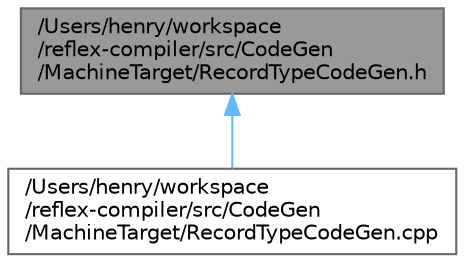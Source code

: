 digraph "/Users/henry/workspace/reflex-compiler/src/CodeGen/MachineTarget/RecordTypeCodeGen.h"
{
 // LATEX_PDF_SIZE
  bgcolor="transparent";
  edge [fontname=Helvetica,fontsize=10,labelfontname=Helvetica,labelfontsize=10];
  node [fontname=Helvetica,fontsize=10,shape=box,height=0.2,width=0.4];
  Node1 [id="Node000001",label="/Users/henry/workspace\l/reflex-compiler/src/CodeGen\l/MachineTarget/RecordTypeCodeGen.h",height=0.2,width=0.4,color="gray40", fillcolor="grey60", style="filled", fontcolor="black",tooltip=" "];
  Node1 -> Node2 [id="edge1_Node000001_Node000002",dir="back",color="steelblue1",style="solid",tooltip=" "];
  Node2 [id="Node000002",label="/Users/henry/workspace\l/reflex-compiler/src/CodeGen\l/MachineTarget/RecordTypeCodeGen.cpp",height=0.2,width=0.4,color="grey40", fillcolor="white", style="filled",URL="$RecordTypeCodeGen_8cpp.html",tooltip=" "];
}
